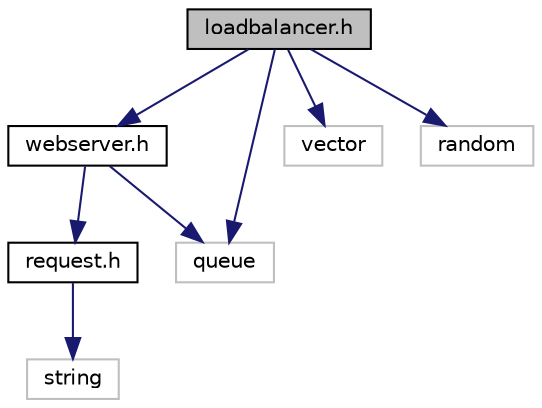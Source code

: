 digraph "loadbalancer.h"
{
 // LATEX_PDF_SIZE
  edge [fontname="Helvetica",fontsize="10",labelfontname="Helvetica",labelfontsize="10"];
  node [fontname="Helvetica",fontsize="10",shape=record];
  Node1 [label="loadbalancer.h",height=0.2,width=0.4,color="black", fillcolor="grey75", style="filled", fontcolor="black",tooltip="Defines the LoadBalancer class used to simulate load balancing among multiple web servers."];
  Node1 -> Node2 [color="midnightblue",fontsize="10",style="solid",fontname="Helvetica"];
  Node2 [label="webserver.h",height=0.2,width=0.4,color="black", fillcolor="white", style="filled",URL="$webserver_8h.html",tooltip="Defines the WebServer class used to process web requests in the load balancer simulation."];
  Node2 -> Node3 [color="midnightblue",fontsize="10",style="solid",fontname="Helvetica"];
  Node3 [label="request.h",height=0.2,width=0.4,color="black", fillcolor="white", style="filled",URL="$request_8h.html",tooltip="Defines the Request struct used to represent a web request in the load balancer simulation."];
  Node3 -> Node4 [color="midnightblue",fontsize="10",style="solid",fontname="Helvetica"];
  Node4 [label="string",height=0.2,width=0.4,color="grey75", fillcolor="white", style="filled",tooltip=" "];
  Node2 -> Node5 [color="midnightblue",fontsize="10",style="solid",fontname="Helvetica"];
  Node5 [label="queue",height=0.2,width=0.4,color="grey75", fillcolor="white", style="filled",tooltip=" "];
  Node1 -> Node5 [color="midnightblue",fontsize="10",style="solid",fontname="Helvetica"];
  Node1 -> Node6 [color="midnightblue",fontsize="10",style="solid",fontname="Helvetica"];
  Node6 [label="vector",height=0.2,width=0.4,color="grey75", fillcolor="white", style="filled",tooltip=" "];
  Node1 -> Node7 [color="midnightblue",fontsize="10",style="solid",fontname="Helvetica"];
  Node7 [label="random",height=0.2,width=0.4,color="grey75", fillcolor="white", style="filled",tooltip=" "];
}
